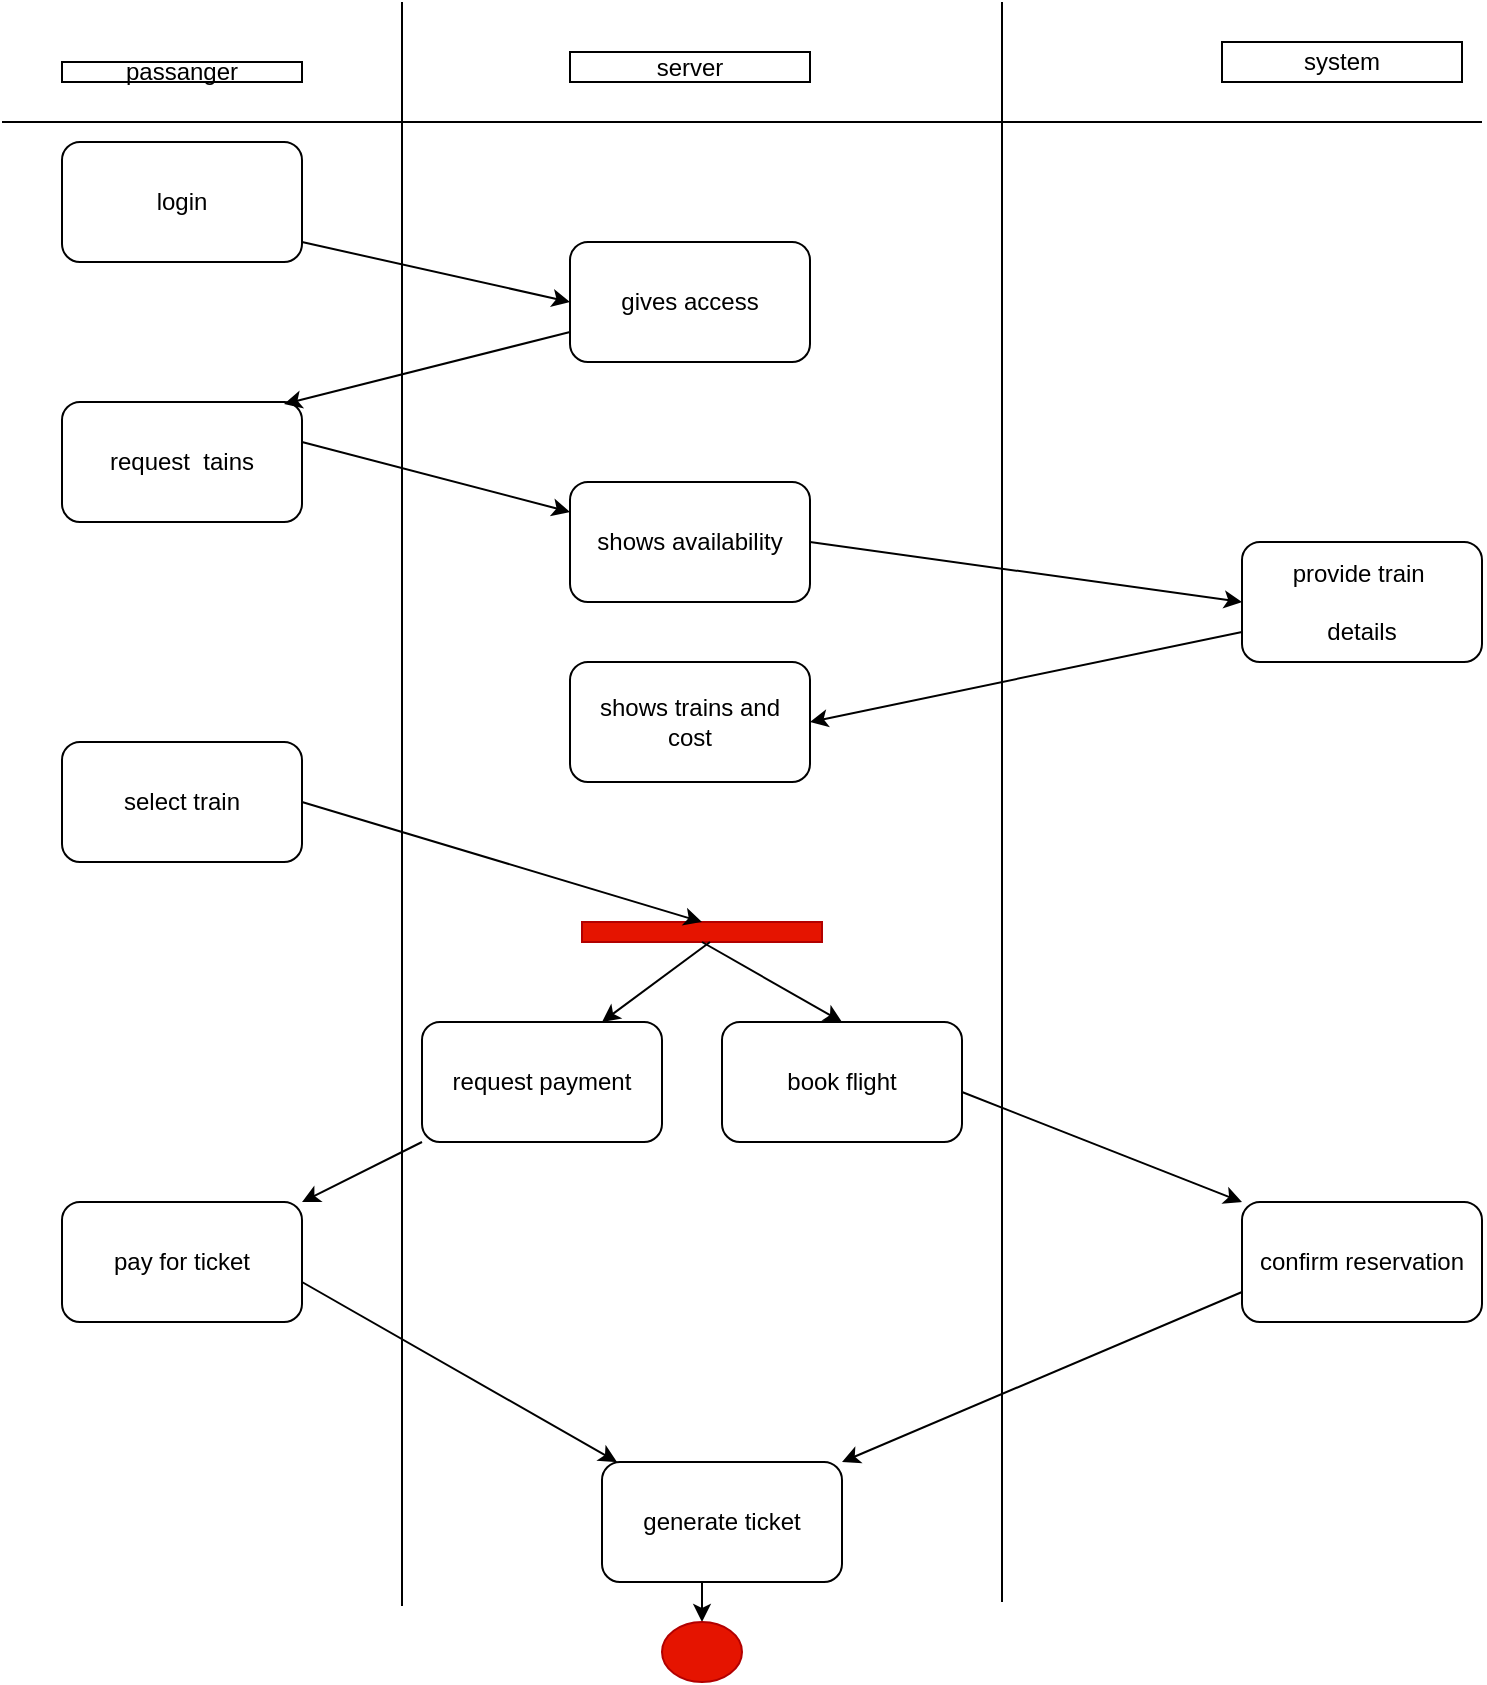 <mxfile version="13.6.5" type="github"><diagram id="0V2yBol_DPQkyFBlq1WC" name="Page-1"><mxGraphModel dx="868" dy="482" grid="1" gridSize="10" guides="1" tooltips="1" connect="1" arrows="1" fold="1" page="1" pageScale="1" pageWidth="827" pageHeight="1169" math="0" shadow="0"><root><mxCell id="0"/><mxCell id="1" parent="0"/><mxCell id="m07rW7Ms8fsrXQnbU2SL-1" value="" style="endArrow=none;html=1;" edge="1" parent="1"><mxGeometry width="50" height="50" relative="1" as="geometry"><mxPoint x="210" y="842" as="sourcePoint"/><mxPoint x="210" y="40" as="targetPoint"/></mxGeometry></mxCell><mxCell id="m07rW7Ms8fsrXQnbU2SL-2" value="passanger" style="rounded=0;whiteSpace=wrap;html=1;" vertex="1" parent="1"><mxGeometry x="40" y="70" width="120" height="10" as="geometry"/></mxCell><mxCell id="m07rW7Ms8fsrXQnbU2SL-3" value="" style="endArrow=none;html=1;" edge="1" parent="1"><mxGeometry width="50" height="50" relative="1" as="geometry"><mxPoint x="510" y="840" as="sourcePoint"/><mxPoint x="510" y="40" as="targetPoint"/></mxGeometry></mxCell><mxCell id="m07rW7Ms8fsrXQnbU2SL-4" value="server" style="rounded=0;whiteSpace=wrap;html=1;" vertex="1" parent="1"><mxGeometry x="294" y="65" width="120" height="15" as="geometry"/></mxCell><mxCell id="m07rW7Ms8fsrXQnbU2SL-6" value="system" style="rounded=0;whiteSpace=wrap;html=1;" vertex="1" parent="1"><mxGeometry x="620" y="60" width="120" height="20" as="geometry"/></mxCell><mxCell id="m07rW7Ms8fsrXQnbU2SL-7" value="login" style="rounded=1;whiteSpace=wrap;html=1;" vertex="1" parent="1"><mxGeometry x="40" y="110" width="120" height="60" as="geometry"/></mxCell><mxCell id="m07rW7Ms8fsrXQnbU2SL-8" value="gives access" style="rounded=1;whiteSpace=wrap;html=1;" vertex="1" parent="1"><mxGeometry x="294" y="160" width="120" height="60" as="geometry"/></mxCell><mxCell id="m07rW7Ms8fsrXQnbU2SL-9" value="request&amp;nbsp; tains" style="rounded=1;whiteSpace=wrap;html=1;" vertex="1" parent="1"><mxGeometry x="40" y="240" width="120" height="60" as="geometry"/></mxCell><mxCell id="m07rW7Ms8fsrXQnbU2SL-10" value="shows availability" style="rounded=1;whiteSpace=wrap;html=1;" vertex="1" parent="1"><mxGeometry x="294" y="280" width="120" height="60" as="geometry"/></mxCell><mxCell id="m07rW7Ms8fsrXQnbU2SL-11" value="provide train&amp;nbsp;&lt;br&gt;&lt;br&gt;details" style="rounded=1;whiteSpace=wrap;html=1;" vertex="1" parent="1"><mxGeometry x="630" y="310" width="120" height="60" as="geometry"/></mxCell><mxCell id="m07rW7Ms8fsrXQnbU2SL-12" value="shows trains and&lt;br&gt;cost" style="rounded=1;whiteSpace=wrap;html=1;" vertex="1" parent="1"><mxGeometry x="294" y="370" width="120" height="60" as="geometry"/></mxCell><mxCell id="m07rW7Ms8fsrXQnbU2SL-13" value="" style="endArrow=classic;html=1;entryX=0;entryY=0.5;entryDx=0;entryDy=0;" edge="1" parent="1" target="m07rW7Ms8fsrXQnbU2SL-8"><mxGeometry width="50" height="50" relative="1" as="geometry"><mxPoint x="160" y="160" as="sourcePoint"/><mxPoint x="210" y="110" as="targetPoint"/></mxGeometry></mxCell><mxCell id="m07rW7Ms8fsrXQnbU2SL-14" value="" style="endArrow=classic;html=1;entryX=0.925;entryY=0.017;entryDx=0;entryDy=0;exitX=0;exitY=0.75;exitDx=0;exitDy=0;entryPerimeter=0;" edge="1" parent="1" source="m07rW7Ms8fsrXQnbU2SL-8" target="m07rW7Ms8fsrXQnbU2SL-9"><mxGeometry width="50" height="50" relative="1" as="geometry"><mxPoint x="220" y="230" as="sourcePoint"/><mxPoint x="354" y="260" as="targetPoint"/></mxGeometry></mxCell><mxCell id="m07rW7Ms8fsrXQnbU2SL-15" value="" style="endArrow=classic;html=1;entryX=0;entryY=0.25;entryDx=0;entryDy=0;" edge="1" parent="1" target="m07rW7Ms8fsrXQnbU2SL-10"><mxGeometry width="50" height="50" relative="1" as="geometry"><mxPoint x="160" y="260" as="sourcePoint"/><mxPoint x="294" y="290" as="targetPoint"/></mxGeometry></mxCell><mxCell id="m07rW7Ms8fsrXQnbU2SL-16" value="" style="endArrow=classic;html=1;entryX=0;entryY=0.5;entryDx=0;entryDy=0;" edge="1" parent="1" target="m07rW7Ms8fsrXQnbU2SL-11"><mxGeometry width="50" height="50" relative="1" as="geometry"><mxPoint x="414" y="310" as="sourcePoint"/><mxPoint x="548" y="340" as="targetPoint"/></mxGeometry></mxCell><mxCell id="m07rW7Ms8fsrXQnbU2SL-17" value="" style="endArrow=classic;html=1;entryX=1;entryY=0.5;entryDx=0;entryDy=0;exitX=0;exitY=0.75;exitDx=0;exitDy=0;" edge="1" parent="1" source="m07rW7Ms8fsrXQnbU2SL-11" target="m07rW7Ms8fsrXQnbU2SL-12"><mxGeometry width="50" height="50" relative="1" as="geometry"><mxPoint x="520" y="380" as="sourcePoint"/><mxPoint x="654" y="410" as="targetPoint"/></mxGeometry></mxCell><mxCell id="m07rW7Ms8fsrXQnbU2SL-18" value="" style="endArrow=none;html=1;" edge="1" parent="1"><mxGeometry width="50" height="50" relative="1" as="geometry"><mxPoint x="10" y="100" as="sourcePoint"/><mxPoint x="750" y="100" as="targetPoint"/></mxGeometry></mxCell><mxCell id="m07rW7Ms8fsrXQnbU2SL-19" value="select train" style="rounded=1;whiteSpace=wrap;html=1;" vertex="1" parent="1"><mxGeometry x="40" y="410" width="120" height="60" as="geometry"/></mxCell><mxCell id="m07rW7Ms8fsrXQnbU2SL-20" value="request payment" style="rounded=1;whiteSpace=wrap;html=1;" vertex="1" parent="1"><mxGeometry x="220" y="550" width="120" height="60" as="geometry"/></mxCell><mxCell id="m07rW7Ms8fsrXQnbU2SL-21" value="book flight" style="rounded=1;whiteSpace=wrap;html=1;" vertex="1" parent="1"><mxGeometry x="370" y="550" width="120" height="60" as="geometry"/></mxCell><mxCell id="m07rW7Ms8fsrXQnbU2SL-22" value="" style="rounded=0;whiteSpace=wrap;html=1;fillColor=#e51400;strokeColor=#B20000;fontColor=#ffffff;" vertex="1" parent="1"><mxGeometry x="300" y="500" width="120" height="10" as="geometry"/></mxCell><mxCell id="m07rW7Ms8fsrXQnbU2SL-23" value="" style="endArrow=classic;html=1;entryX=0.5;entryY=0;entryDx=0;entryDy=0;exitX=0.5;exitY=1;exitDx=0;exitDy=0;" edge="1" parent="1" source="m07rW7Ms8fsrXQnbU2SL-22" target="m07rW7Ms8fsrXQnbU2SL-21"><mxGeometry width="50" height="50" relative="1" as="geometry"><mxPoint x="390" y="510" as="sourcePoint"/><mxPoint x="440" y="460" as="targetPoint"/></mxGeometry></mxCell><mxCell id="m07rW7Ms8fsrXQnbU2SL-24" value="" style="endArrow=classic;html=1;entryX=0.75;entryY=0;entryDx=0;entryDy=0;" edge="1" parent="1" target="m07rW7Ms8fsrXQnbU2SL-20"><mxGeometry width="50" height="50" relative="1" as="geometry"><mxPoint x="364" y="510" as="sourcePoint"/><mxPoint x="414" y="460" as="targetPoint"/></mxGeometry></mxCell><mxCell id="m07rW7Ms8fsrXQnbU2SL-25" value="" style="endArrow=classic;html=1;entryX=0.5;entryY=0;entryDx=0;entryDy=0;" edge="1" parent="1" target="m07rW7Ms8fsrXQnbU2SL-22"><mxGeometry width="50" height="50" relative="1" as="geometry"><mxPoint x="160" y="440" as="sourcePoint"/><mxPoint x="294" y="470" as="targetPoint"/></mxGeometry></mxCell><mxCell id="m07rW7Ms8fsrXQnbU2SL-26" value="pay for ticket" style="rounded=1;whiteSpace=wrap;html=1;" vertex="1" parent="1"><mxGeometry x="40" y="640" width="120" height="60" as="geometry"/></mxCell><mxCell id="m07rW7Ms8fsrXQnbU2SL-27" value="confirm reservation" style="rounded=1;whiteSpace=wrap;html=1;" vertex="1" parent="1"><mxGeometry x="630" y="640" width="120" height="60" as="geometry"/></mxCell><mxCell id="m07rW7Ms8fsrXQnbU2SL-28" value="" style="endArrow=classic;html=1;" edge="1" parent="1" target="m07rW7Ms8fsrXQnbU2SL-29"><mxGeometry width="50" height="50" relative="1" as="geometry"><mxPoint x="160" y="680" as="sourcePoint"/><mxPoint x="210" y="630" as="targetPoint"/></mxGeometry></mxCell><mxCell id="m07rW7Ms8fsrXQnbU2SL-29" value="generate ticket" style="rounded=1;whiteSpace=wrap;html=1;" vertex="1" parent="1"><mxGeometry x="310" y="770" width="120" height="60" as="geometry"/></mxCell><mxCell id="m07rW7Ms8fsrXQnbU2SL-30" value="" style="endArrow=classic;html=1;entryX=1;entryY=0;entryDx=0;entryDy=0;exitX=0;exitY=0.75;exitDx=0;exitDy=0;" edge="1" parent="1" source="m07rW7Ms8fsrXQnbU2SL-27" target="m07rW7Ms8fsrXQnbU2SL-29"><mxGeometry width="50" height="50" relative="1" as="geometry"><mxPoint x="550" y="700" as="sourcePoint"/><mxPoint x="684" y="730" as="targetPoint"/></mxGeometry></mxCell><mxCell id="m07rW7Ms8fsrXQnbU2SL-31" value="" style="endArrow=classic;html=1;entryX=0;entryY=0;entryDx=0;entryDy=0;" edge="1" parent="1" target="m07rW7Ms8fsrXQnbU2SL-27"><mxGeometry width="50" height="50" relative="1" as="geometry"><mxPoint x="490" y="585" as="sourcePoint"/><mxPoint x="624" y="615" as="targetPoint"/></mxGeometry></mxCell><mxCell id="m07rW7Ms8fsrXQnbU2SL-32" value="" style="endArrow=classic;html=1;entryX=1;entryY=0;entryDx=0;entryDy=0;exitX=0;exitY=1;exitDx=0;exitDy=0;" edge="1" parent="1" source="m07rW7Ms8fsrXQnbU2SL-20" target="m07rW7Ms8fsrXQnbU2SL-26"><mxGeometry width="50" height="50" relative="1" as="geometry"><mxPoint x="180" y="630" as="sourcePoint"/><mxPoint x="314" y="660" as="targetPoint"/></mxGeometry></mxCell><mxCell id="m07rW7Ms8fsrXQnbU2SL-33" value="" style="endArrow=classic;html=1;" edge="1" parent="1" target="m07rW7Ms8fsrXQnbU2SL-34"><mxGeometry width="50" height="50" relative="1" as="geometry"><mxPoint x="360" y="830" as="sourcePoint"/><mxPoint x="360" y="890" as="targetPoint"/></mxGeometry></mxCell><mxCell id="m07rW7Ms8fsrXQnbU2SL-34" value="" style="ellipse;whiteSpace=wrap;html=1;fillColor=#e51400;strokeColor=#B20000;fontColor=#ffffff;" vertex="1" parent="1"><mxGeometry x="340" y="850" width="40" height="30" as="geometry"/></mxCell></root></mxGraphModel></diagram></mxfile>
